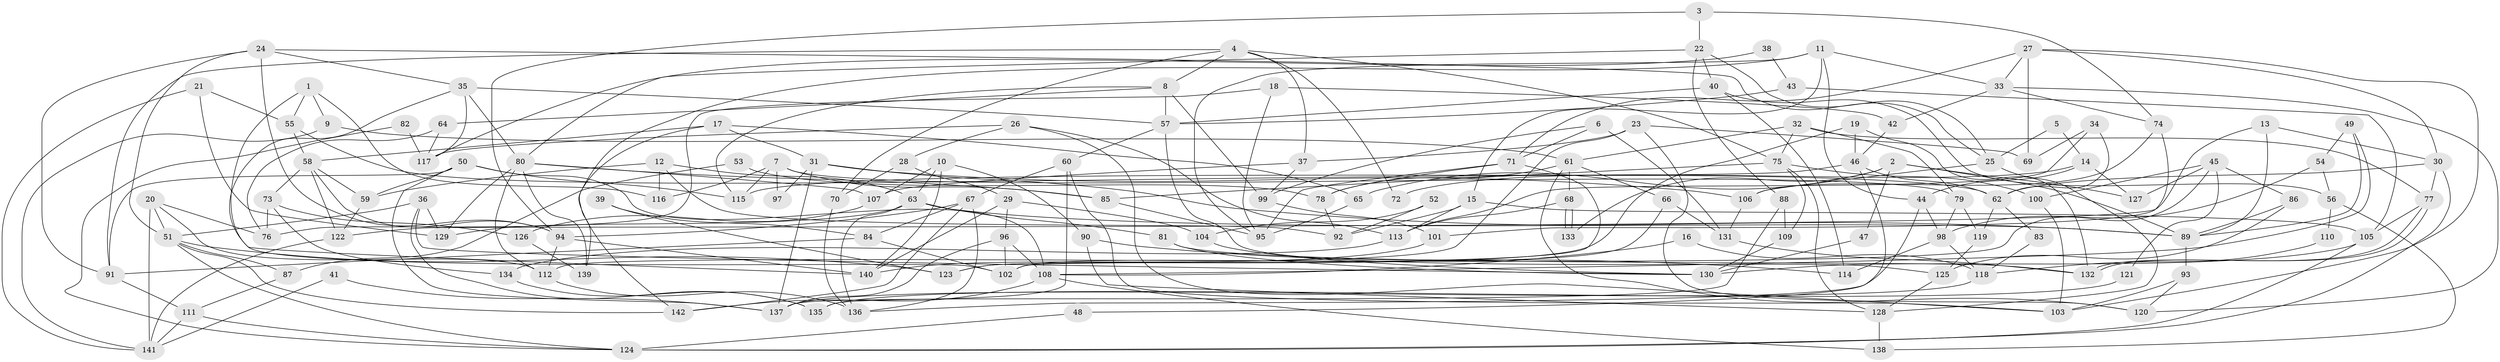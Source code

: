 // coarse degree distribution, {6: 0.12, 5: 0.22, 2: 0.12, 4: 0.25, 3: 0.1, 7: 0.12, 9: 0.02, 8: 0.05}
// Generated by graph-tools (version 1.1) at 2025/37/03/04/25 23:37:02]
// undirected, 142 vertices, 284 edges
graph export_dot {
  node [color=gray90,style=filled];
  1;
  2;
  3;
  4;
  5;
  6;
  7;
  8;
  9;
  10;
  11;
  12;
  13;
  14;
  15;
  16;
  17;
  18;
  19;
  20;
  21;
  22;
  23;
  24;
  25;
  26;
  27;
  28;
  29;
  30;
  31;
  32;
  33;
  34;
  35;
  36;
  37;
  38;
  39;
  40;
  41;
  42;
  43;
  44;
  45;
  46;
  47;
  48;
  49;
  50;
  51;
  52;
  53;
  54;
  55;
  56;
  57;
  58;
  59;
  60;
  61;
  62;
  63;
  64;
  65;
  66;
  67;
  68;
  69;
  70;
  71;
  72;
  73;
  74;
  75;
  76;
  77;
  78;
  79;
  80;
  81;
  82;
  83;
  84;
  85;
  86;
  87;
  88;
  89;
  90;
  91;
  92;
  93;
  94;
  95;
  96;
  97;
  98;
  99;
  100;
  101;
  102;
  103;
  104;
  105;
  106;
  107;
  108;
  109;
  110;
  111;
  112;
  113;
  114;
  115;
  116;
  117;
  118;
  119;
  120;
  121;
  122;
  123;
  124;
  125;
  126;
  127;
  128;
  129;
  130;
  131;
  132;
  133;
  134;
  135;
  136;
  137;
  138;
  139;
  140;
  141;
  142;
  1 -- 9;
  1 -- 55;
  1 -- 102;
  1 -- 116;
  2 -- 89;
  2 -- 65;
  2 -- 47;
  2 -- 127;
  2 -- 133;
  3 -- 94;
  3 -- 22;
  3 -- 74;
  4 -- 75;
  4 -- 91;
  4 -- 8;
  4 -- 37;
  4 -- 70;
  4 -- 72;
  5 -- 14;
  5 -- 25;
  6 -- 71;
  6 -- 99;
  6 -- 131;
  7 -- 116;
  7 -- 85;
  7 -- 79;
  7 -- 97;
  7 -- 115;
  8 -- 57;
  8 -- 64;
  8 -- 99;
  8 -- 115;
  9 -- 61;
  9 -- 141;
  10 -- 140;
  10 -- 63;
  10 -- 90;
  10 -- 107;
  11 -- 33;
  11 -- 15;
  11 -- 44;
  11 -- 95;
  11 -- 139;
  12 -- 59;
  12 -- 92;
  12 -- 63;
  12 -- 116;
  13 -- 89;
  13 -- 122;
  13 -- 30;
  14 -- 127;
  14 -- 44;
  14 -- 72;
  15 -- 113;
  15 -- 105;
  15 -- 92;
  16 -- 108;
  16 -- 118;
  17 -- 31;
  17 -- 142;
  17 -- 58;
  17 -- 65;
  18 -- 95;
  18 -- 76;
  18 -- 42;
  19 -- 46;
  19 -- 132;
  19 -- 123;
  20 -- 51;
  20 -- 112;
  20 -- 76;
  20 -- 141;
  21 -- 129;
  21 -- 55;
  21 -- 141;
  22 -- 40;
  22 -- 25;
  22 -- 80;
  22 -- 88;
  23 -- 120;
  23 -- 123;
  23 -- 37;
  23 -- 69;
  24 -- 91;
  24 -- 94;
  24 -- 25;
  24 -- 35;
  24 -- 51;
  25 -- 106;
  25 -- 128;
  26 -- 28;
  26 -- 117;
  26 -- 103;
  26 -- 113;
  27 -- 30;
  27 -- 103;
  27 -- 33;
  27 -- 69;
  27 -- 71;
  28 -- 29;
  28 -- 70;
  29 -- 96;
  29 -- 140;
  29 -- 104;
  30 -- 124;
  30 -- 62;
  30 -- 77;
  31 -- 89;
  31 -- 137;
  31 -- 97;
  31 -- 106;
  32 -- 77;
  32 -- 79;
  32 -- 61;
  32 -- 75;
  33 -- 42;
  33 -- 74;
  33 -- 120;
  34 -- 69;
  34 -- 113;
  34 -- 62;
  35 -- 80;
  35 -- 57;
  35 -- 117;
  35 -- 140;
  36 -- 129;
  36 -- 135;
  36 -- 51;
  36 -- 130;
  37 -- 99;
  37 -- 107;
  38 -- 117;
  38 -- 43;
  39 -- 84;
  39 -- 123;
  40 -- 56;
  40 -- 57;
  40 -- 114;
  41 -- 137;
  41 -- 141;
  42 -- 46;
  43 -- 105;
  43 -- 57;
  44 -- 136;
  44 -- 98;
  45 -- 100;
  45 -- 112;
  45 -- 86;
  45 -- 121;
  45 -- 127;
  46 -- 115;
  46 -- 62;
  46 -- 48;
  47 -- 130;
  48 -- 124;
  49 -- 89;
  49 -- 108;
  49 -- 54;
  50 -- 115;
  50 -- 108;
  50 -- 59;
  50 -- 91;
  50 -- 137;
  51 -- 87;
  51 -- 123;
  51 -- 124;
  51 -- 142;
  52 -- 92;
  52 -- 104;
  53 -- 78;
  53 -- 87;
  54 -- 98;
  54 -- 56;
  55 -- 62;
  55 -- 58;
  56 -- 138;
  56 -- 110;
  57 -- 60;
  57 -- 125;
  58 -- 59;
  58 -- 73;
  58 -- 94;
  58 -- 122;
  59 -- 122;
  60 -- 103;
  60 -- 67;
  60 -- 135;
  61 -- 66;
  61 -- 68;
  61 -- 78;
  61 -- 120;
  62 -- 83;
  62 -- 119;
  63 -- 136;
  63 -- 81;
  63 -- 89;
  63 -- 129;
  64 -- 76;
  64 -- 117;
  65 -- 95;
  66 -- 131;
  66 -- 102;
  67 -- 84;
  67 -- 94;
  67 -- 136;
  67 -- 142;
  68 -- 133;
  68 -- 133;
  68 -- 113;
  70 -- 136;
  71 -- 95;
  71 -- 78;
  71 -- 102;
  73 -- 126;
  73 -- 76;
  73 -- 134;
  74 -- 101;
  74 -- 106;
  75 -- 128;
  75 -- 85;
  75 -- 100;
  75 -- 109;
  77 -- 132;
  77 -- 132;
  77 -- 105;
  78 -- 92;
  79 -- 119;
  79 -- 98;
  80 -- 107;
  80 -- 85;
  80 -- 112;
  80 -- 129;
  80 -- 139;
  81 -- 132;
  81 -- 130;
  82 -- 117;
  82 -- 124;
  83 -- 118;
  84 -- 91;
  84 -- 102;
  85 -- 95;
  86 -- 125;
  86 -- 89;
  87 -- 111;
  88 -- 109;
  88 -- 137;
  89 -- 93;
  90 -- 114;
  90 -- 128;
  91 -- 111;
  93 -- 120;
  93 -- 103;
  94 -- 140;
  94 -- 112;
  96 -- 102;
  96 -- 137;
  96 -- 108;
  98 -- 114;
  98 -- 118;
  99 -- 101;
  100 -- 103;
  101 -- 140;
  104 -- 130;
  105 -- 130;
  105 -- 124;
  106 -- 131;
  107 -- 126;
  108 -- 142;
  108 -- 138;
  109 -- 130;
  110 -- 118;
  111 -- 141;
  111 -- 124;
  112 -- 136;
  113 -- 134;
  118 -- 137;
  119 -- 125;
  121 -- 135;
  122 -- 141;
  125 -- 128;
  126 -- 139;
  128 -- 138;
  131 -- 132;
  134 -- 135;
}
